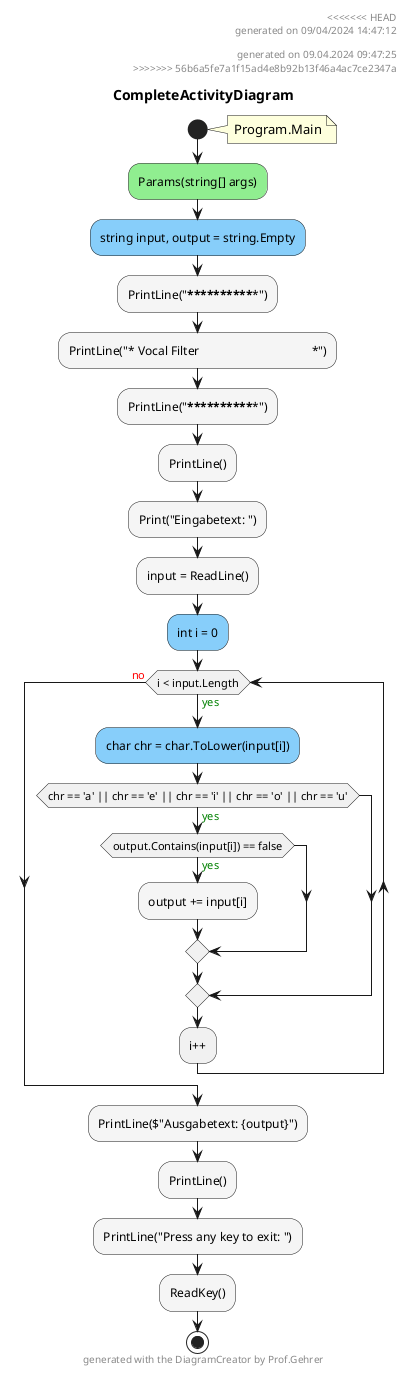 @startuml CompleteActivityDiagram
header
<<<<<<< HEAD
generated on 09/04/2024 14:47:12
=======
generated on 09.04.2024 09:47:25
>>>>>>> 56b6a5fe7a1f15ad4e8b92b13f46a4ac7ce2347a
end header
title CompleteActivityDiagram
start
note right:  Program.Main
#LightGreen:Params(string[] args);
#LightSkyBlue:string input, output = string.Empty;
#WhiteSmoke:PrintLine("***************************************************");
#WhiteSmoke:PrintLine("* Vocal Filter                                    *");
#WhiteSmoke:PrintLine("***************************************************");
#WhiteSmoke:PrintLine();
#WhiteSmoke:Print("Eingabetext: ");
#WhiteSmoke:input = ReadLine();
#LightSkyBlue:int i = 0;
while (i < input.Length) is (<color:green>yes)
        #LightSkyBlue:char chr = char.ToLower(input[i]);
        if (chr == 'a' || chr == 'e' || chr == 'i' || chr == 'o' || chr == 'u') then (<color:green>yes)
                if (output.Contains(input[i]) == false) then (<color:green>yes)
                        #WhiteSmoke:output += input[i];
                endif
        endif
:i++;
endwhile (<color:red>no)
#WhiteSmoke:PrintLine($"Ausgabetext: {output}");
#WhiteSmoke:PrintLine();
#WhiteSmoke:PrintLine("Press any key to exit: ");
#WhiteSmoke:ReadKey();
stop
footer
generated with the DiagramCreator by Prof.Gehrer
end footer
@enduml
